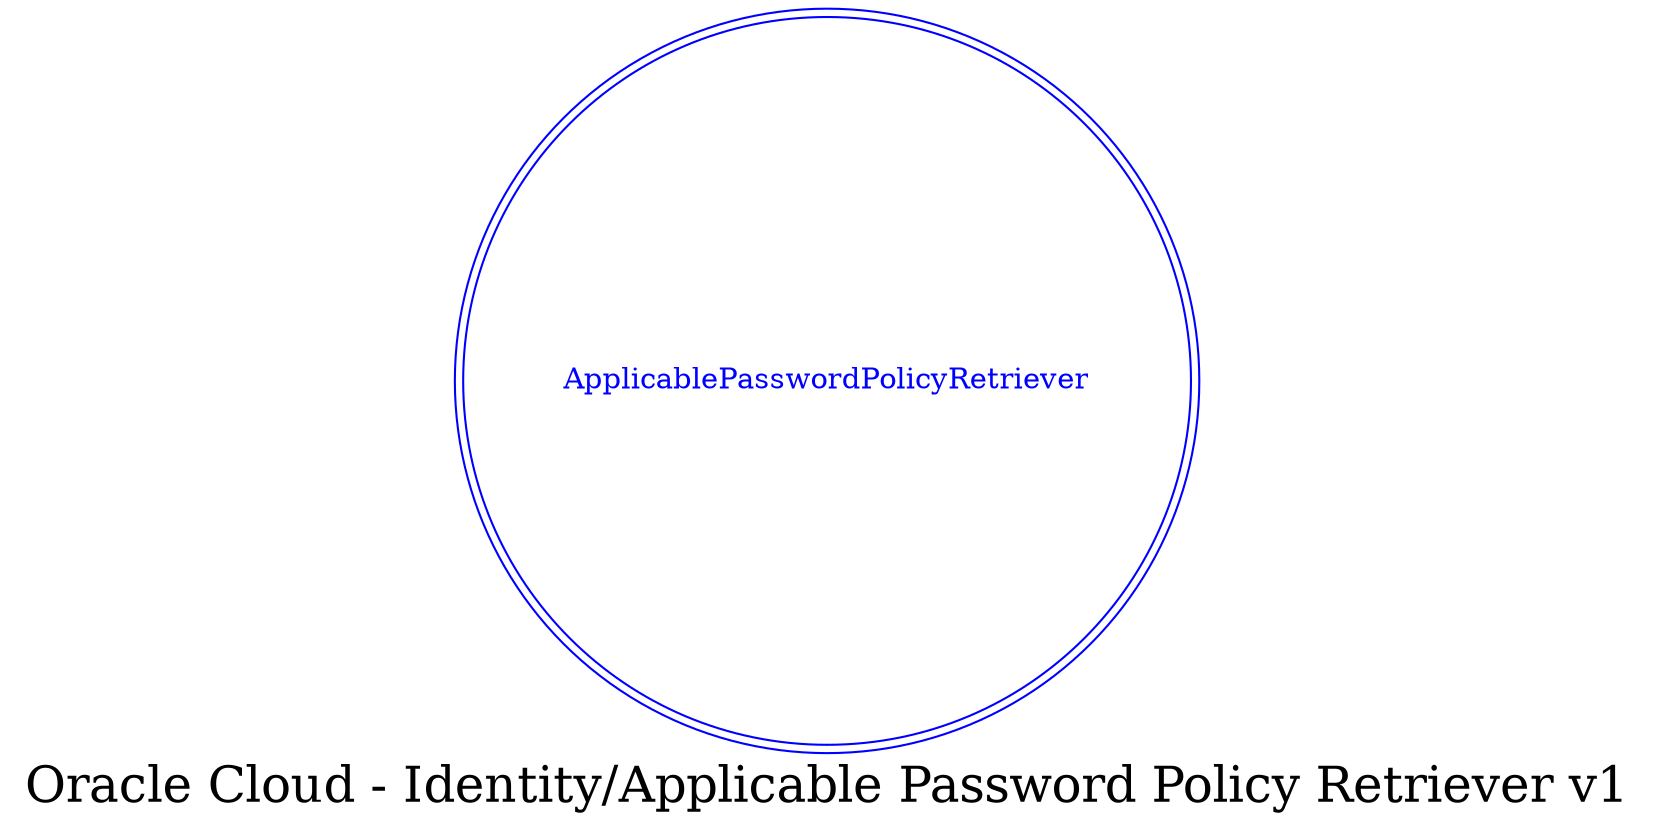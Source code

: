 digraph LexiconGraph {
graph[label="Oracle Cloud - Identity/Applicable Password Policy Retriever v1", fontsize=24]
splines=true
"ApplicablePasswordPolicyRetriever" [color=blue, fontcolor=blue, shape=doublecircle]
}
